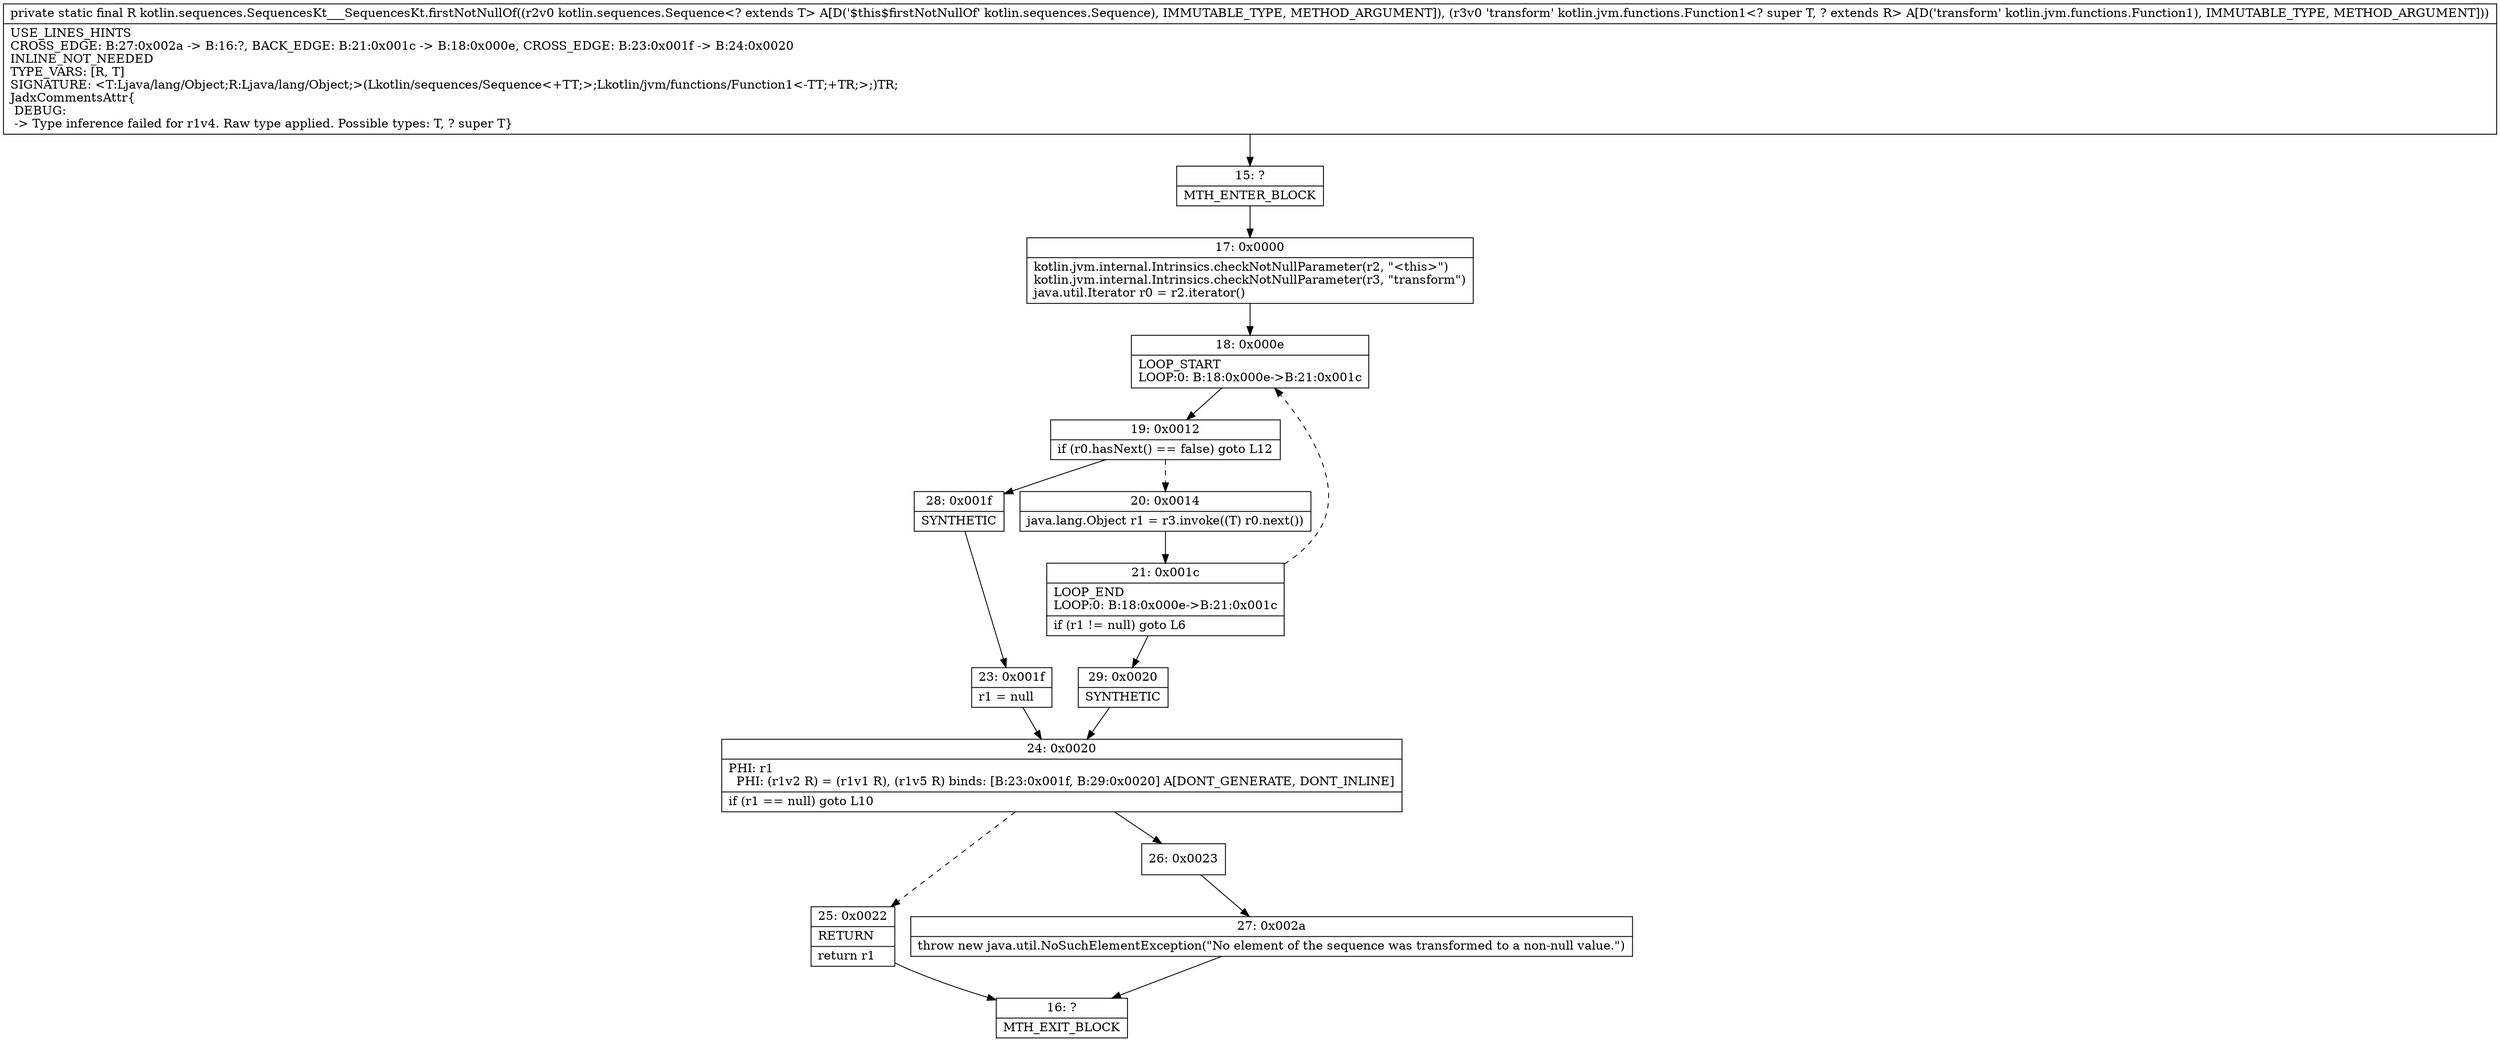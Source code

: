 digraph "CFG forkotlin.sequences.SequencesKt___SequencesKt.firstNotNullOf(Lkotlin\/sequences\/Sequence;Lkotlin\/jvm\/functions\/Function1;)Ljava\/lang\/Object;" {
Node_15 [shape=record,label="{15\:\ ?|MTH_ENTER_BLOCK\l}"];
Node_17 [shape=record,label="{17\:\ 0x0000|kotlin.jvm.internal.Intrinsics.checkNotNullParameter(r2, \"\<this\>\")\lkotlin.jvm.internal.Intrinsics.checkNotNullParameter(r3, \"transform\")\ljava.util.Iterator r0 = r2.iterator()\l}"];
Node_18 [shape=record,label="{18\:\ 0x000e|LOOP_START\lLOOP:0: B:18:0x000e\-\>B:21:0x001c\l}"];
Node_19 [shape=record,label="{19\:\ 0x0012|if (r0.hasNext() == false) goto L12\l}"];
Node_20 [shape=record,label="{20\:\ 0x0014|java.lang.Object r1 = r3.invoke((T) r0.next())\l}"];
Node_21 [shape=record,label="{21\:\ 0x001c|LOOP_END\lLOOP:0: B:18:0x000e\-\>B:21:0x001c\l|if (r1 != null) goto L6\l}"];
Node_29 [shape=record,label="{29\:\ 0x0020|SYNTHETIC\l}"];
Node_24 [shape=record,label="{24\:\ 0x0020|PHI: r1 \l  PHI: (r1v2 R) = (r1v1 R), (r1v5 R) binds: [B:23:0x001f, B:29:0x0020] A[DONT_GENERATE, DONT_INLINE]\l|if (r1 == null) goto L10\l}"];
Node_25 [shape=record,label="{25\:\ 0x0022|RETURN\l|return r1\l}"];
Node_16 [shape=record,label="{16\:\ ?|MTH_EXIT_BLOCK\l}"];
Node_26 [shape=record,label="{26\:\ 0x0023}"];
Node_27 [shape=record,label="{27\:\ 0x002a|throw new java.util.NoSuchElementException(\"No element of the sequence was transformed to a non\-null value.\")\l}"];
Node_28 [shape=record,label="{28\:\ 0x001f|SYNTHETIC\l}"];
Node_23 [shape=record,label="{23\:\ 0x001f|r1 = null\l}"];
MethodNode[shape=record,label="{private static final R kotlin.sequences.SequencesKt___SequencesKt.firstNotNullOf((r2v0 kotlin.sequences.Sequence\<? extends T\> A[D('$this$firstNotNullOf' kotlin.sequences.Sequence), IMMUTABLE_TYPE, METHOD_ARGUMENT]), (r3v0 'transform' kotlin.jvm.functions.Function1\<? super T, ? extends R\> A[D('transform' kotlin.jvm.functions.Function1), IMMUTABLE_TYPE, METHOD_ARGUMENT]))  | USE_LINES_HINTS\lCROSS_EDGE: B:27:0x002a \-\> B:16:?, BACK_EDGE: B:21:0x001c \-\> B:18:0x000e, CROSS_EDGE: B:23:0x001f \-\> B:24:0x0020\lINLINE_NOT_NEEDED\lTYPE_VARS: [R, T]\lSIGNATURE: \<T:Ljava\/lang\/Object;R:Ljava\/lang\/Object;\>(Lkotlin\/sequences\/Sequence\<+TT;\>;Lkotlin\/jvm\/functions\/Function1\<\-TT;+TR;\>;)TR;\lJadxCommentsAttr\{\l DEBUG: \l \-\> Type inference failed for r1v4. Raw type applied. Possible types: T, ? super T\}\l}"];
MethodNode -> Node_15;Node_15 -> Node_17;
Node_17 -> Node_18;
Node_18 -> Node_19;
Node_19 -> Node_20[style=dashed];
Node_19 -> Node_28;
Node_20 -> Node_21;
Node_21 -> Node_18[style=dashed];
Node_21 -> Node_29;
Node_29 -> Node_24;
Node_24 -> Node_25[style=dashed];
Node_24 -> Node_26;
Node_25 -> Node_16;
Node_26 -> Node_27;
Node_27 -> Node_16;
Node_28 -> Node_23;
Node_23 -> Node_24;
}

